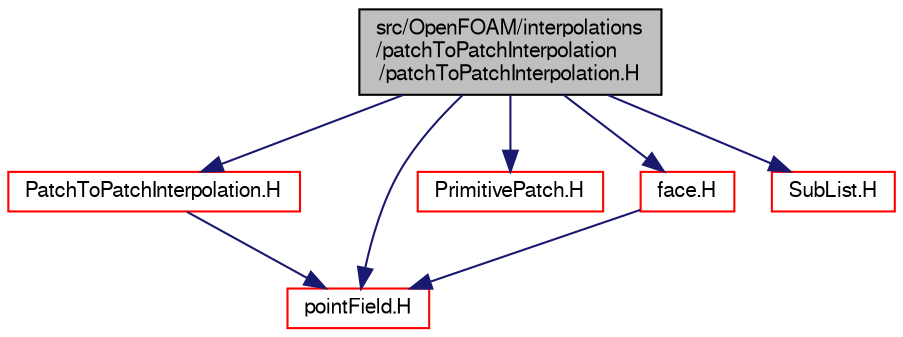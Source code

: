 digraph "src/OpenFOAM/interpolations/patchToPatchInterpolation/patchToPatchInterpolation.H"
{
  bgcolor="transparent";
  edge [fontname="FreeSans",fontsize="10",labelfontname="FreeSans",labelfontsize="10"];
  node [fontname="FreeSans",fontsize="10",shape=record];
  Node0 [label="src/OpenFOAM/interpolations\l/patchToPatchInterpolation\l/patchToPatchInterpolation.H",height=0.2,width=0.4,color="black", fillcolor="grey75", style="filled", fontcolor="black"];
  Node0 -> Node1 [color="midnightblue",fontsize="10",style="solid",fontname="FreeSans"];
  Node1 [label="PatchToPatchInterpolation.H",height=0.2,width=0.4,color="red",URL="$a10487.html"];
  Node1 -> Node82 [color="midnightblue",fontsize="10",style="solid",fontname="FreeSans"];
  Node82 [label="pointField.H",height=0.2,width=0.4,color="red",URL="$a12062.html"];
  Node0 -> Node156 [color="midnightblue",fontsize="10",style="solid",fontname="FreeSans"];
  Node156 [label="PrimitivePatch.H",height=0.2,width=0.4,color="red",URL="$a11951.html"];
  Node0 -> Node119 [color="midnightblue",fontsize="10",style="solid",fontname="FreeSans"];
  Node119 [label="face.H",height=0.2,width=0.4,color="red",URL="$a11321.html"];
  Node119 -> Node82 [color="midnightblue",fontsize="10",style="solid",fontname="FreeSans"];
  Node0 -> Node150 [color="midnightblue",fontsize="10",style="solid",fontname="FreeSans"];
  Node150 [label="SubList.H",height=0.2,width=0.4,color="red",URL="$a08741.html"];
  Node0 -> Node82 [color="midnightblue",fontsize="10",style="solid",fontname="FreeSans"];
}
